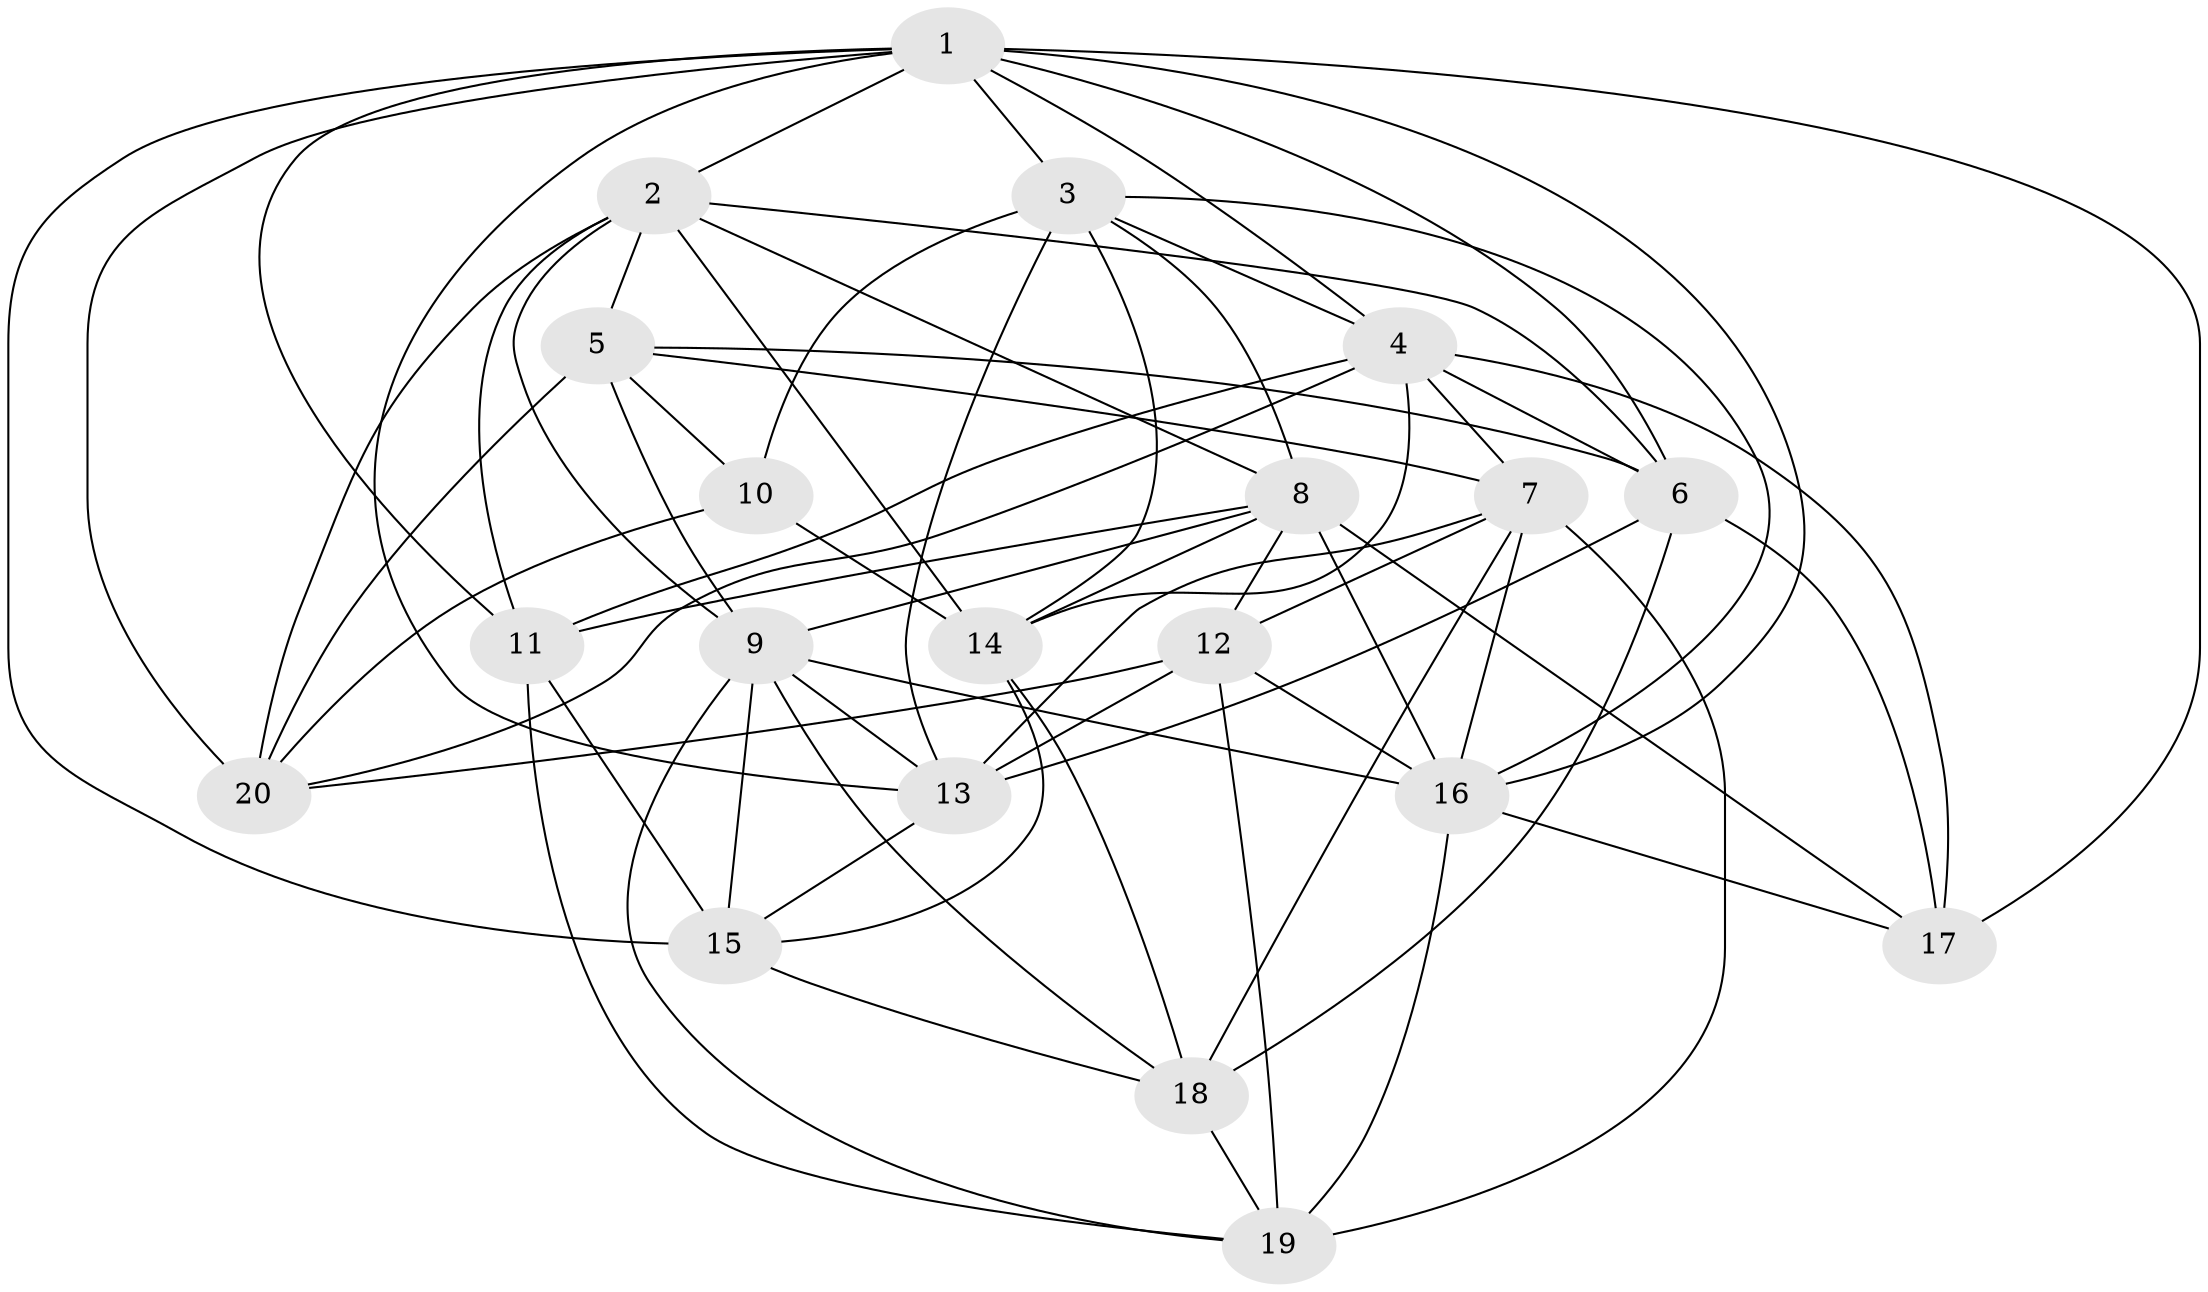 // original degree distribution, {4: 1.0}
// Generated by graph-tools (version 1.1) at 2025/38/03/04/25 23:38:12]
// undirected, 20 vertices, 68 edges
graph export_dot {
  node [color=gray90,style=filled];
  1;
  2;
  3;
  4;
  5;
  6;
  7;
  8;
  9;
  10;
  11;
  12;
  13;
  14;
  15;
  16;
  17;
  18;
  19;
  20;
  1 -- 2 [weight=1.0];
  1 -- 3 [weight=1.0];
  1 -- 4 [weight=1.0];
  1 -- 6 [weight=1.0];
  1 -- 11 [weight=1.0];
  1 -- 13 [weight=1.0];
  1 -- 15 [weight=1.0];
  1 -- 16 [weight=1.0];
  1 -- 17 [weight=1.0];
  1 -- 20 [weight=1.0];
  2 -- 5 [weight=1.0];
  2 -- 6 [weight=1.0];
  2 -- 8 [weight=1.0];
  2 -- 9 [weight=1.0];
  2 -- 11 [weight=1.0];
  2 -- 14 [weight=1.0];
  2 -- 20 [weight=1.0];
  3 -- 4 [weight=1.0];
  3 -- 8 [weight=1.0];
  3 -- 10 [weight=1.0];
  3 -- 13 [weight=2.0];
  3 -- 14 [weight=1.0];
  3 -- 16 [weight=1.0];
  4 -- 6 [weight=1.0];
  4 -- 7 [weight=1.0];
  4 -- 11 [weight=1.0];
  4 -- 14 [weight=1.0];
  4 -- 17 [weight=1.0];
  4 -- 20 [weight=1.0];
  5 -- 6 [weight=1.0];
  5 -- 7 [weight=1.0];
  5 -- 9 [weight=1.0];
  5 -- 10 [weight=1.0];
  5 -- 20 [weight=3.0];
  6 -- 13 [weight=1.0];
  6 -- 17 [weight=2.0];
  6 -- 18 [weight=1.0];
  7 -- 12 [weight=1.0];
  7 -- 13 [weight=1.0];
  7 -- 16 [weight=1.0];
  7 -- 18 [weight=1.0];
  7 -- 19 [weight=2.0];
  8 -- 9 [weight=1.0];
  8 -- 11 [weight=1.0];
  8 -- 12 [weight=1.0];
  8 -- 14 [weight=1.0];
  8 -- 16 [weight=1.0];
  8 -- 17 [weight=1.0];
  9 -- 13 [weight=1.0];
  9 -- 15 [weight=1.0];
  9 -- 16 [weight=1.0];
  9 -- 18 [weight=1.0];
  9 -- 19 [weight=1.0];
  10 -- 14 [weight=1.0];
  10 -- 20 [weight=1.0];
  11 -- 15 [weight=1.0];
  11 -- 19 [weight=1.0];
  12 -- 13 [weight=1.0];
  12 -- 16 [weight=1.0];
  12 -- 19 [weight=1.0];
  12 -- 20 [weight=1.0];
  13 -- 15 [weight=1.0];
  14 -- 15 [weight=1.0];
  14 -- 18 [weight=2.0];
  15 -- 18 [weight=1.0];
  16 -- 17 [weight=3.0];
  16 -- 19 [weight=1.0];
  18 -- 19 [weight=2.0];
}
